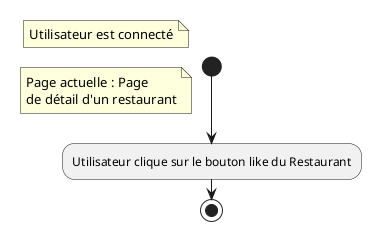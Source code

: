 @startuml
'https://plantuml.com/activity-diagram-beta

start
note : Utilisateur est connecté
note : Page actuelle : Page\nde détail d'un restaurant

:Utilisateur clique sur le bouton like du Restaurant;


stop

@enduml
